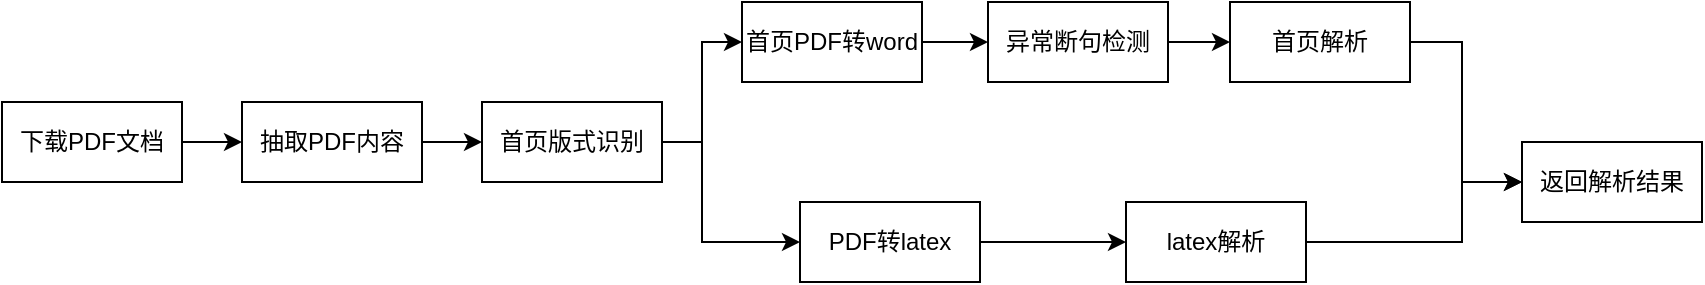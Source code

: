 <mxfile version="26.0.5">
  <diagram name="第 1 页" id="bENNGz8df1FzyxL4tyUd">
    <mxGraphModel dx="1434" dy="761" grid="1" gridSize="10" guides="1" tooltips="1" connect="1" arrows="1" fold="1" page="1" pageScale="1" pageWidth="827" pageHeight="1169" math="0" shadow="0">
      <root>
        <mxCell id="0" />
        <mxCell id="1" parent="0" />
        <mxCell id="uMELu0iBx9YIIrcGVtTa-4" value="" style="edgeStyle=orthogonalEdgeStyle;rounded=0;orthogonalLoop=1;jettySize=auto;html=1;" parent="1" source="uMELu0iBx9YIIrcGVtTa-1" target="uMELu0iBx9YIIrcGVtTa-3" edge="1">
          <mxGeometry relative="1" as="geometry" />
        </mxCell>
        <mxCell id="uMELu0iBx9YIIrcGVtTa-1" value="下载PDF文档" style="rounded=0;whiteSpace=wrap;html=1;" parent="1" vertex="1">
          <mxGeometry x="20" y="140" width="90" height="40" as="geometry" />
        </mxCell>
        <mxCell id="TX5JP370JxXkXCQDfsv--3" style="edgeStyle=orthogonalEdgeStyle;rounded=0;orthogonalLoop=1;jettySize=auto;html=1;exitX=1;exitY=0.5;exitDx=0;exitDy=0;entryX=0;entryY=0.5;entryDx=0;entryDy=0;" edge="1" parent="1" source="uMELu0iBx9YIIrcGVtTa-3" target="uMELu0iBx9YIIrcGVtTa-5">
          <mxGeometry relative="1" as="geometry" />
        </mxCell>
        <mxCell id="uMELu0iBx9YIIrcGVtTa-3" value="抽取PDF内容" style="rounded=0;whiteSpace=wrap;html=1;" parent="1" vertex="1">
          <mxGeometry x="140" y="140" width="90" height="40" as="geometry" />
        </mxCell>
        <mxCell id="TX5JP370JxXkXCQDfsv--4" style="edgeStyle=orthogonalEdgeStyle;rounded=0;orthogonalLoop=1;jettySize=auto;html=1;exitX=1;exitY=0.5;exitDx=0;exitDy=0;entryX=0;entryY=0.5;entryDx=0;entryDy=0;" edge="1" parent="1" source="uMELu0iBx9YIIrcGVtTa-5" target="uMELu0iBx9YIIrcGVtTa-23">
          <mxGeometry relative="1" as="geometry">
            <mxPoint x="380" y="130" as="targetPoint" />
          </mxGeometry>
        </mxCell>
        <mxCell id="TX5JP370JxXkXCQDfsv--5" style="edgeStyle=orthogonalEdgeStyle;rounded=0;orthogonalLoop=1;jettySize=auto;html=1;exitX=1;exitY=0.5;exitDx=0;exitDy=0;entryX=0;entryY=0.5;entryDx=0;entryDy=0;" edge="1" parent="1" source="uMELu0iBx9YIIrcGVtTa-5" target="uMELu0iBx9YIIrcGVtTa-26">
          <mxGeometry relative="1" as="geometry">
            <Array as="points">
              <mxPoint x="370" y="160" />
              <mxPoint x="370" y="210" />
            </Array>
          </mxGeometry>
        </mxCell>
        <mxCell id="uMELu0iBx9YIIrcGVtTa-5" value="首页版式识别" style="rounded=0;whiteSpace=wrap;html=1;" parent="1" vertex="1">
          <mxGeometry x="260" y="140" width="90" height="40" as="geometry" />
        </mxCell>
        <mxCell id="TX5JP370JxXkXCQDfsv--6" style="edgeStyle=orthogonalEdgeStyle;rounded=0;orthogonalLoop=1;jettySize=auto;html=1;exitX=1;exitY=0.5;exitDx=0;exitDy=0;entryX=0;entryY=0.5;entryDx=0;entryDy=0;" edge="1" parent="1" source="uMELu0iBx9YIIrcGVtTa-23" target="uMELu0iBx9YIIrcGVtTa-38">
          <mxGeometry relative="1" as="geometry" />
        </mxCell>
        <mxCell id="uMELu0iBx9YIIrcGVtTa-23" value="首页PDF转word" style="rounded=0;whiteSpace=wrap;html=1;" parent="1" vertex="1">
          <mxGeometry x="390" y="90" width="90" height="40" as="geometry" />
        </mxCell>
        <mxCell id="TX5JP370JxXkXCQDfsv--8" style="edgeStyle=orthogonalEdgeStyle;rounded=0;orthogonalLoop=1;jettySize=auto;html=1;exitX=1;exitY=0.5;exitDx=0;exitDy=0;entryX=0;entryY=0.5;entryDx=0;entryDy=0;" edge="1" parent="1" source="uMELu0iBx9YIIrcGVtTa-26" target="uMELu0iBx9YIIrcGVtTa-32">
          <mxGeometry relative="1" as="geometry" />
        </mxCell>
        <mxCell id="uMELu0iBx9YIIrcGVtTa-26" value="PDF转latex" style="rounded=0;whiteSpace=wrap;html=1;" parent="1" vertex="1">
          <mxGeometry x="419" y="190" width="90" height="40" as="geometry" />
        </mxCell>
        <mxCell id="TX5JP370JxXkXCQDfsv--13" style="edgeStyle=orthogonalEdgeStyle;rounded=0;orthogonalLoop=1;jettySize=auto;html=1;exitX=1;exitY=0.5;exitDx=0;exitDy=0;entryX=0;entryY=0.5;entryDx=0;entryDy=0;" edge="1" parent="1" source="uMELu0iBx9YIIrcGVtTa-31" target="uMELu0iBx9YIIrcGVtTa-35">
          <mxGeometry relative="1" as="geometry">
            <Array as="points">
              <mxPoint x="750" y="110" />
              <mxPoint x="750" y="180" />
            </Array>
          </mxGeometry>
        </mxCell>
        <mxCell id="uMELu0iBx9YIIrcGVtTa-31" value="首页解析" style="rounded=0;whiteSpace=wrap;html=1;" parent="1" vertex="1">
          <mxGeometry x="634" y="90" width="90" height="40" as="geometry" />
        </mxCell>
        <mxCell id="TX5JP370JxXkXCQDfsv--10" style="edgeStyle=orthogonalEdgeStyle;rounded=0;orthogonalLoop=1;jettySize=auto;html=1;exitX=1;exitY=0.5;exitDx=0;exitDy=0;entryX=0;entryY=0.5;entryDx=0;entryDy=0;" edge="1" parent="1" source="uMELu0iBx9YIIrcGVtTa-32" target="uMELu0iBx9YIIrcGVtTa-35">
          <mxGeometry relative="1" as="geometry">
            <Array as="points">
              <mxPoint x="750" y="210" />
              <mxPoint x="750" y="180" />
            </Array>
          </mxGeometry>
        </mxCell>
        <mxCell id="uMELu0iBx9YIIrcGVtTa-32" value="latex解析" style="rounded=0;whiteSpace=wrap;html=1;" parent="1" vertex="1">
          <mxGeometry x="582" y="190" width="90" height="40" as="geometry" />
        </mxCell>
        <mxCell id="uMELu0iBx9YIIrcGVtTa-35" value="返回解析结果" style="rounded=0;whiteSpace=wrap;html=1;" parent="1" vertex="1">
          <mxGeometry x="780" y="160" width="90" height="40" as="geometry" />
        </mxCell>
        <mxCell id="TX5JP370JxXkXCQDfsv--9" style="edgeStyle=orthogonalEdgeStyle;rounded=0;orthogonalLoop=1;jettySize=auto;html=1;exitX=1;exitY=0.5;exitDx=0;exitDy=0;entryX=0;entryY=0.5;entryDx=0;entryDy=0;" edge="1" parent="1" source="uMELu0iBx9YIIrcGVtTa-38" target="uMELu0iBx9YIIrcGVtTa-31">
          <mxGeometry relative="1" as="geometry" />
        </mxCell>
        <mxCell id="uMELu0iBx9YIIrcGVtTa-38" value="异常断句检测" style="rounded=0;whiteSpace=wrap;html=1;" parent="1" vertex="1">
          <mxGeometry x="513" y="90" width="90" height="40" as="geometry" />
        </mxCell>
      </root>
    </mxGraphModel>
  </diagram>
</mxfile>
